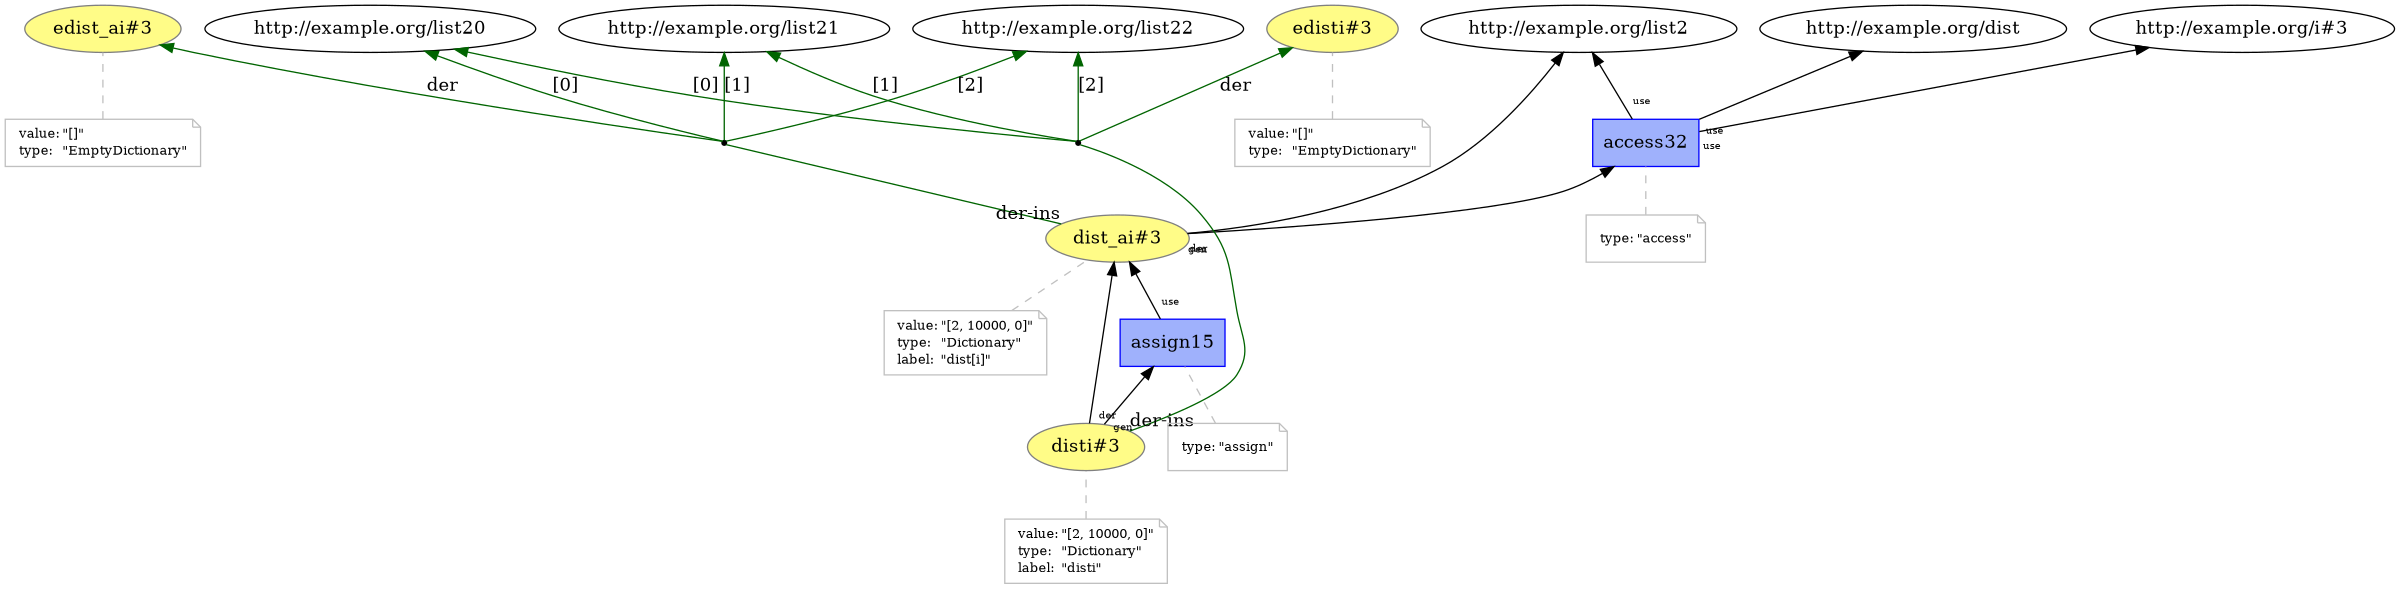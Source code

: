 digraph "PROV" { size="16,12"; rankdir="BT";
"http://example.org/dist_ai#3" [fillcolor="#FFFC87",color="#808080",style="filled",label="dist_ai#3",URL="http://example.org/dist_ai#3"]
"-attrs0" [color="gray",shape="note",fontsize="10",fontcolor="black",label=<<TABLE cellpadding="0" border="0">
	<TR>
	    <TD align="left">value:</TD>
	    <TD align="left">&quot;[2, 10000, 0]&quot;</TD>
	</TR>
	<TR>
	    <TD align="left">type:</TD>
	    <TD align="left">&quot;Dictionary&quot;</TD>
	</TR>
	<TR>
	    <TD align="left">label:</TD>
	    <TD align="left">&quot;dist[i]&quot;</TD>
	</TR>
</TABLE>>]
"-attrs0" -> "http://example.org/dist_ai#3" [color="gray",style="dashed",arrowhead="none"]
"http://example.org/edist_ai#3" [fillcolor="#FFFC87",color="#808080",style="filled",label="edist_ai#3",URL="http://example.org/edist_ai#3"]
"-attrs1" [color="gray",shape="note",fontsize="10",fontcolor="black",label=<<TABLE cellpadding="0" border="0">
	<TR>
	    <TD align="left">value:</TD>
	    <TD align="left">&quot;[]&quot;</TD>
	</TR>
	<TR>
	    <TD align="left">type:</TD>
	    <TD align="left">&quot;EmptyDictionary&quot;</TD>
	</TR>
</TABLE>>]
"-attrs1" -> "http://example.org/edist_ai#3" [color="gray",style="dashed",arrowhead="none"]
"bn0" [shape="point",label=""]
"http://example.org/dist_ai#3" -> "bn0" [arrowhead="none",taillabel="der-ins",color="darkgreen"]
"bn0" -> "http://example.org/edist_ai#3" [labelfontsize="8",labeldistance="1.5",color="darkgreen",labelangle="60.0",rotation="20",label="der"]
"bn0" -> "http://example.org/list20" [labelfontsize="8",labeldistance="1.5",color="darkgreen",labelangle="60.0",rotation="20",label="[0]"]
"bn0" -> "http://example.org/list21" [labelfontsize="8",labeldistance="1.5",color="darkgreen",labelangle="60.0",rotation="20",label="[1]"]
"bn0" -> "http://example.org/list22" [labelfontsize="8",labeldistance="1.5",color="darkgreen",labelangle="60.0",rotation="20",label="[2]"]
"http://example.org/access32" [fillcolor="#9FB1FC",color="#0000FF",shape="polygon",sides="4",style="filled",label="access32",URL="http://example.org/access32"]
"-attrs2" [color="gray",shape="note",fontsize="10",fontcolor="black",label=<<TABLE cellpadding="0" border="0">
	<TR>
	    <TD align="left">type:</TD>
	    <TD align="left">&quot;access&quot;</TD>
	</TR>
</TABLE>>]
"-attrs2" -> "http://example.org/access32" [color="gray",style="dashed",arrowhead="none"]
"http://example.org/access32" -> "http://example.org/list2" [labelfontsize="8",labeldistance="1.5",labelangle="60.0",rotation="20",taillabel="use"]
"http://example.org/dist_ai#3" -> "http://example.org/list2" [labelfontsize="8",labeldistance="1.5",labelangle="60.0",rotation="20",taillabel="der"]
"http://example.org/dist_ai#3" -> "http://example.org/access32" [labelfontsize="8",labeldistance="1.5",labelangle="60.0",rotation="20",taillabel="gen"]
"http://example.org/access32" -> "http://example.org/dist" [labelfontsize="8",labeldistance="1.5",labelangle="60.0",rotation="20",taillabel="use"]
"http://example.org/access32" -> "http://example.org/i#3" [labelfontsize="8",labeldistance="1.5",labelangle="60.0",rotation="20",taillabel="use"]
"http://example.org/disti#3" [fillcolor="#FFFC87",color="#808080",style="filled",label="disti#3",URL="http://example.org/disti#3"]
"-attrs3" [color="gray",shape="note",fontsize="10",fontcolor="black",label=<<TABLE cellpadding="0" border="0">
	<TR>
	    <TD align="left">value:</TD>
	    <TD align="left">&quot;[2, 10000, 0]&quot;</TD>
	</TR>
	<TR>
	    <TD align="left">type:</TD>
	    <TD align="left">&quot;Dictionary&quot;</TD>
	</TR>
	<TR>
	    <TD align="left">label:</TD>
	    <TD align="left">&quot;disti&quot;</TD>
	</TR>
</TABLE>>]
"-attrs3" -> "http://example.org/disti#3" [color="gray",style="dashed",arrowhead="none"]
"http://example.org/edisti#3" [fillcolor="#FFFC87",color="#808080",style="filled",label="edisti#3",URL="http://example.org/edisti#3"]
"-attrs4" [color="gray",shape="note",fontsize="10",fontcolor="black",label=<<TABLE cellpadding="0" border="0">
	<TR>
	    <TD align="left">value:</TD>
	    <TD align="left">&quot;[]&quot;</TD>
	</TR>
	<TR>
	    <TD align="left">type:</TD>
	    <TD align="left">&quot;EmptyDictionary&quot;</TD>
	</TR>
</TABLE>>]
"-attrs4" -> "http://example.org/edisti#3" [color="gray",style="dashed",arrowhead="none"]
"bn1" [shape="point",label=""]
"http://example.org/disti#3" -> "bn1" [arrowhead="none",taillabel="der-ins",color="darkgreen"]
"bn1" -> "http://example.org/edisti#3" [labelfontsize="8",labeldistance="1.5",color="darkgreen",labelangle="60.0",rotation="20",label="der"]
"bn1" -> "http://example.org/list20" [labelfontsize="8",labeldistance="1.5",color="darkgreen",labelangle="60.0",rotation="20",label="[0]"]
"bn1" -> "http://example.org/list21" [labelfontsize="8",labeldistance="1.5",color="darkgreen",labelangle="60.0",rotation="20",label="[1]"]
"bn1" -> "http://example.org/list22" [labelfontsize="8",labeldistance="1.5",color="darkgreen",labelangle="60.0",rotation="20",label="[2]"]
"http://example.org/assign15" [fillcolor="#9FB1FC",color="#0000FF",shape="polygon",sides="4",style="filled",label="assign15",URL="http://example.org/assign15"]
"-attrs5" [color="gray",shape="note",fontsize="10",fontcolor="black",label=<<TABLE cellpadding="0" border="0">
	<TR>
	    <TD align="left">type:</TD>
	    <TD align="left">&quot;assign&quot;</TD>
	</TR>
</TABLE>>]
"-attrs5" -> "http://example.org/assign15" [color="gray",style="dashed",arrowhead="none"]
"http://example.org/assign15" -> "http://example.org/dist_ai#3" [labelfontsize="8",labeldistance="1.5",labelangle="60.0",rotation="20",taillabel="use"]
"http://example.org/disti#3" -> "http://example.org/dist_ai#3" [labelfontsize="8",labeldistance="1.5",labelangle="60.0",rotation="20",taillabel="der"]
"http://example.org/disti#3" -> "http://example.org/assign15" [labelfontsize="8",labeldistance="1.5",labelangle="60.0",rotation="20",taillabel="gen"]
}